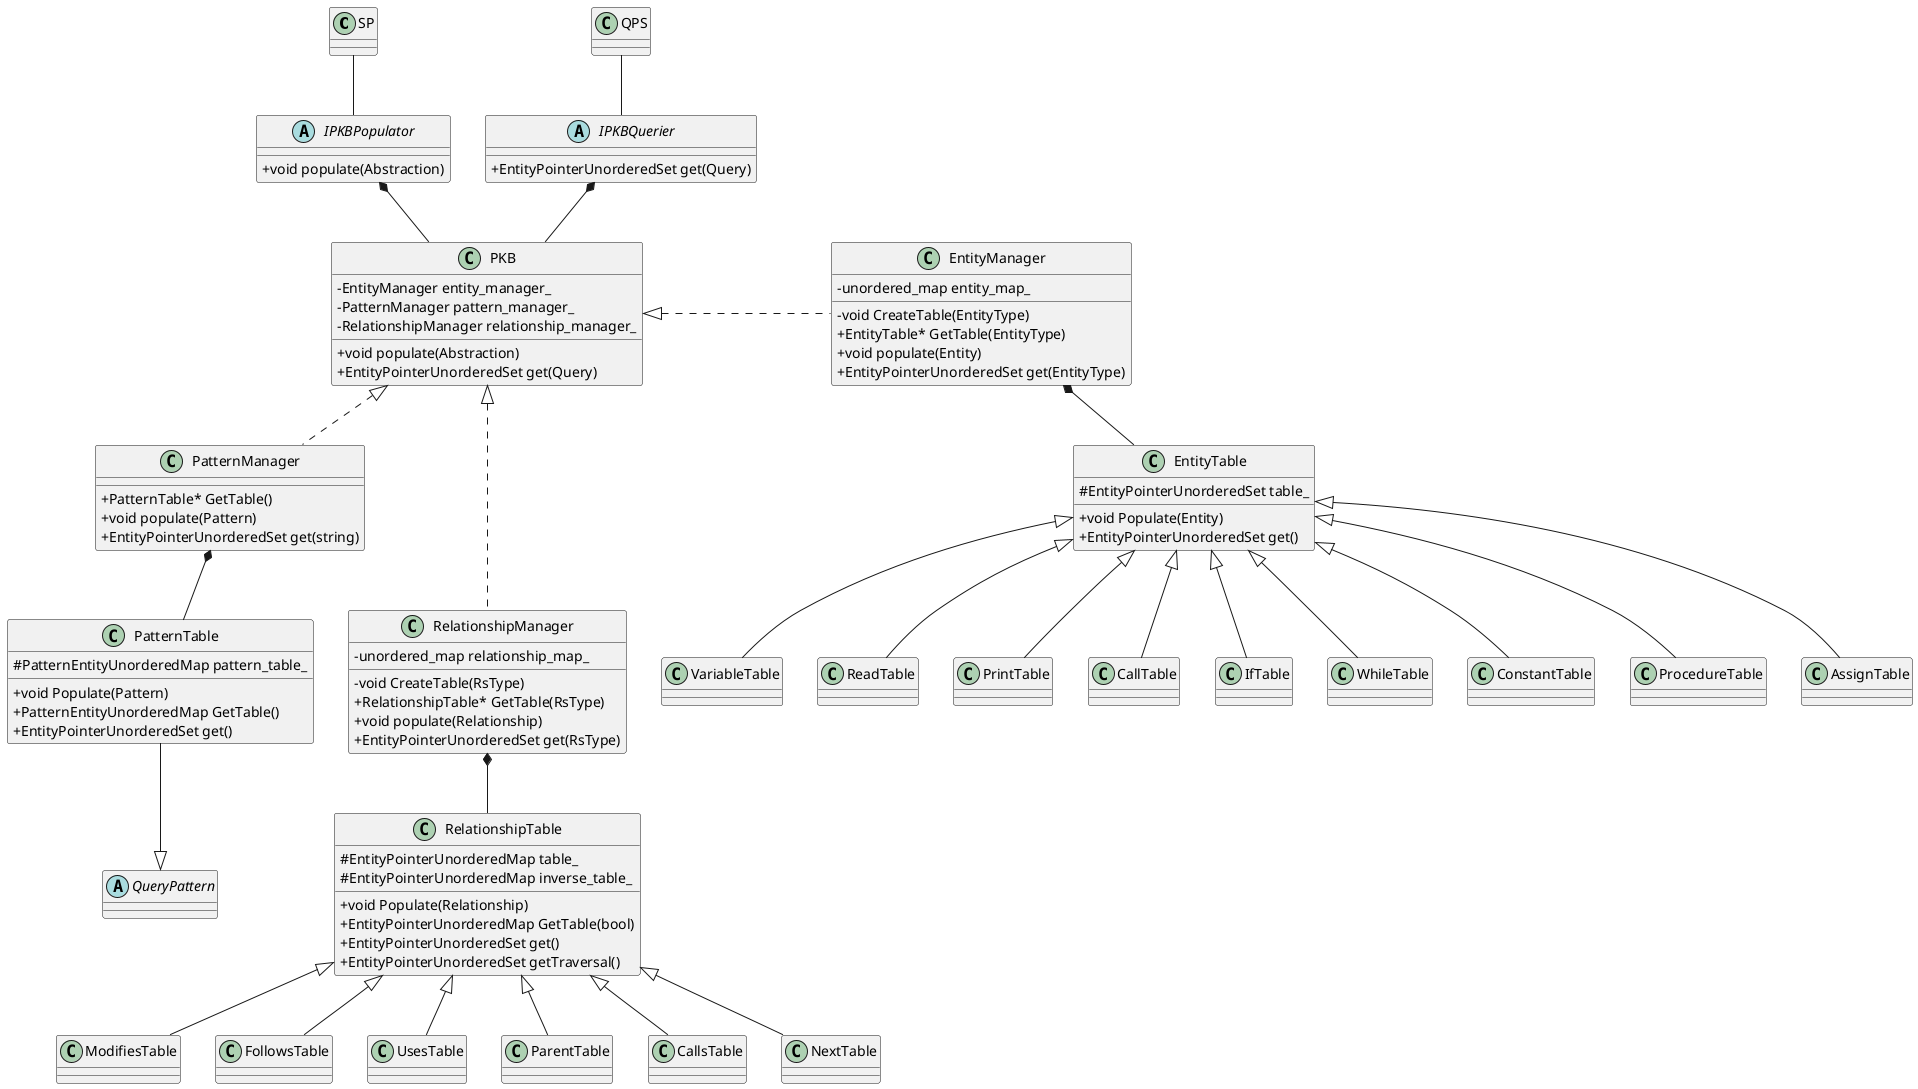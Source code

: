 @startuml
skinparam classAttributeIconSize 0

class SP
class QPS
class PKB

abstract class IPKBPopulator {
	+void populate(Abstraction)
}

abstract class IPKBQuerier {
	+EntityPointerUnorderedSet get(Query)
}

class PKB {
    -EntityManager entity_manager_
    -PatternManager pattern_manager_
    -RelationshipManager relationship_manager_
    +void populate(Abstraction)
    +EntityPointerUnorderedSet get(Query)
}

class EntityManager {
    -unordered_map entity_map_ 
    -void CreateTable(EntityType)
    +EntityTable* GetTable(EntityType) 
    +void populate(Entity)
    +EntityPointerUnorderedSet get(EntityType)
}

class RelationshipManager {
    -unordered_map relationship_map_
    -void CreateTable(RsType)
    +RelationshipTable* GetTable(RsType) 
    +void populate(Relationship)
    +EntityPointerUnorderedSet get(RsType)
}

class PatternManager {
    +PatternTable* GetTable()
    +void populate(Pattern)
    +EntityPointerUnorderedSet get(string)
}

class RelationshipTable {
    #EntityPointerUnorderedMap table_
    #EntityPointerUnorderedMap inverse_table_
    +void Populate(Relationship)
    +EntityPointerUnorderedMap GetTable(bool)
    +EntityPointerUnorderedSet get()
    +EntityPointerUnorderedSet getTraversal()
}

class EntityTable {
    #EntityPointerUnorderedSet table_
    +void Populate(Entity)
    +EntityPointerUnorderedSet get()
}

class PatternTable {
    #PatternEntityUnorderedMap pattern_table_
    +void Populate(Pattern)
    +PatternEntityUnorderedMap GetTable()
    +EntityPointerUnorderedSet get()
}

abstract class "QueryPattern"

class VariableTable {
}

class ReadTable {
}

class PrintTable {
}

class CallTable {
}

class IfTable {
}

class WhileTable {
}

class ConstantTable {
}

class ProcedureTable {
}

class AssignTable {
}

class ModifiesTable {
}

class FollowsTable {
}  

class UsesTable {
}

class ParentTable {
} 

class CallsTable {
} 

class NextTable {
} 

IPKBPopulator *-down- PKB
IPKBQuerier *-down- PKB
SP -down- IPKBPopulator
QPS -down- IPKBQuerier

PKB <|.down EntityManager
PKB <|.down.  PatternManager
PKB <|.down.. RelationshipManager

EntityTable -up-* EntityManager

VariableTable -up-|> EntityTable
ReadTable -up-|> EntityTable
PrintTable -up-|> EntityTable
CallTable -up-|> EntityTable
IfTable -up-|> EntityTable
WhileTable -up-|> EntityTable
ConstantTable -up-|> EntityTable
ProcedureTable -up-|> EntityTable
AssignTable -up-|> EntityTable

RelationshipTable -up-* RelationshipManager 

ModifiesTable -up-|> RelationshipTable
FollowsTable -up-|> RelationshipTable 
UsesTable -up-|> RelationshipTable
ParentTable -up-|> RelationshipTable 
CallsTable -up-|> RelationshipTable 
NextTable -up-|> RelationshipTable 

PatternTable -up-* PatternManager
PatternTable -down-|> QueryPattern

@enduml
